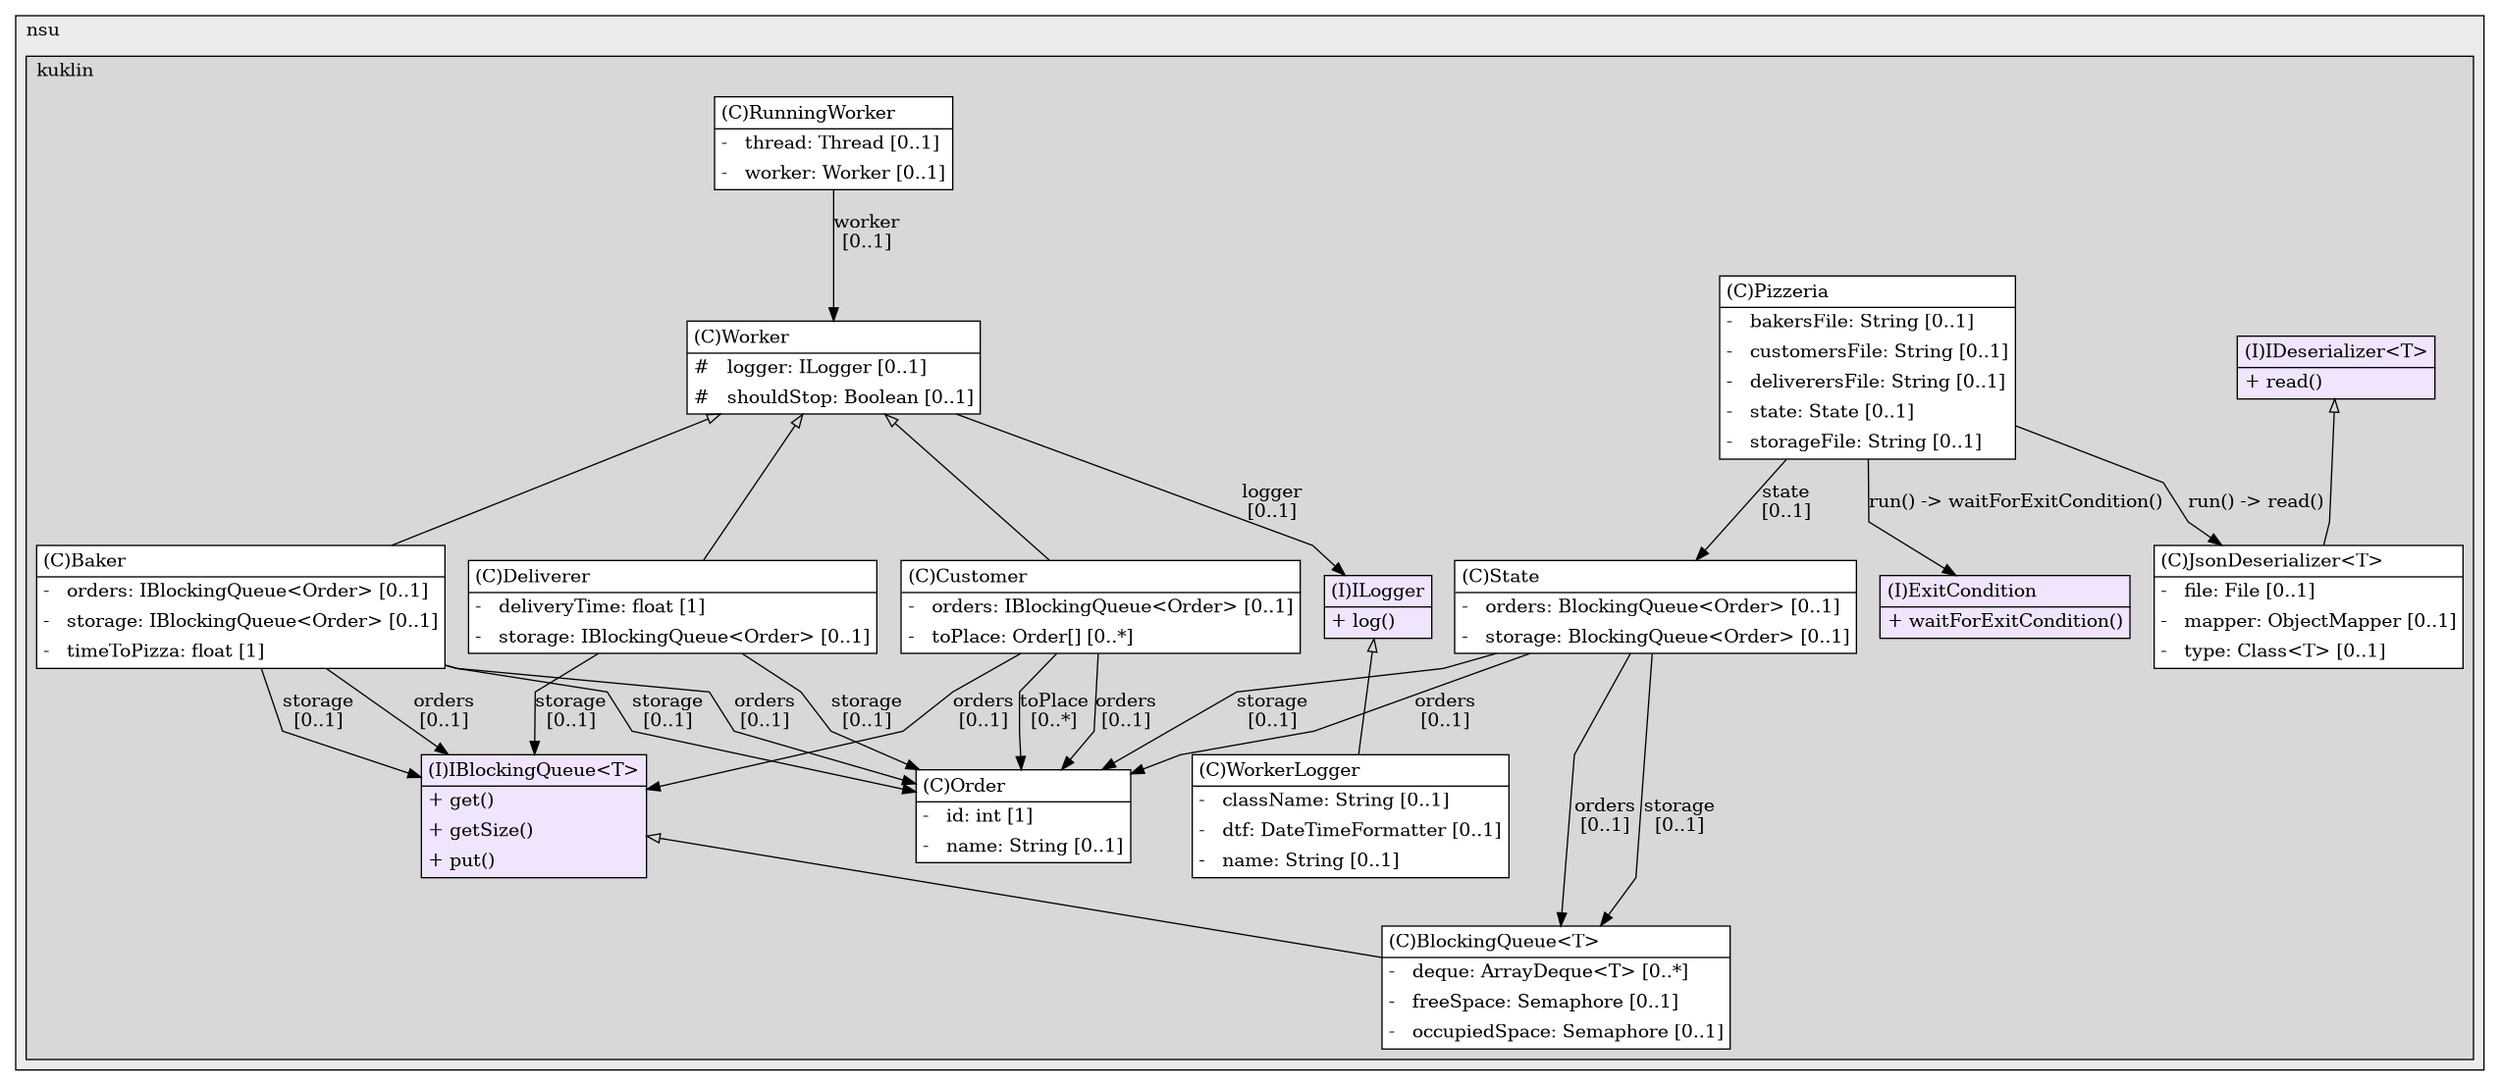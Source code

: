 @startuml

/' diagram meta data start
config=StructureConfiguration;
{
  "projectClassification": {
    "searchMode": "OpenProject", // OpenProject, AllProjects
    "includedProjects": "",
    "pathEndKeywords": "*.impl",
    "isClientPath": "",
    "isClientName": "",
    "isTestPath": "",
    "isTestName": "",
    "isMappingPath": "",
    "isMappingName": "",
    "isDataAccessPath": "",
    "isDataAccessName": "",
    "isDataStructurePath": "",
    "isDataStructureName": "",
    "isInterfaceStructuresPath": "",
    "isInterfaceStructuresName": "",
    "isEntryPointPath": "",
    "isEntryPointName": "",
    "treatFinalFieldsAsMandatory": false
  },
  "graphRestriction": {
    "classPackageExcludeFilter": "",
    "classPackageIncludeFilter": "",
    "classNameExcludeFilter": "",
    "classNameIncludeFilter": "",
    "methodNameExcludeFilter": "",
    "methodNameIncludeFilter": "",
    "removeByInheritance": "", // inheritance/annotation based filtering is done in a second step
    "removeByAnnotation": "",
    "removeByClassPackage": "", // cleanup the graph after inheritance/annotation based filtering is done
    "removeByClassName": "",
    "cutMappings": false,
    "cutEnum": true,
    "cutTests": true,
    "cutClient": true,
    "cutDataAccess": false,
    "cutInterfaceStructures": false,
    "cutDataStructures": false,
    "cutGetterAndSetter": true,
    "cutConstructors": true
  },
  "graphTraversal": {
    "forwardDepth": 10,
    "backwardDepth": 10,
    "classPackageExcludeFilter": "",
    "classPackageIncludeFilter": "",
    "classNameExcludeFilter": "",
    "classNameIncludeFilter": "",
    "methodNameExcludeFilter": "",
    "methodNameIncludeFilter": "",
    "hideMappings": false,
    "hideDataStructures": false,
    "hidePrivateMethods": false,
    "hideInterfaceCalls": false, // indirection: implementation -> interface (is hidden) -> implementation
    "onlyShowApplicationEntryPoints": false, // root node is included
    "useMethodCallsForStructureDiagram": "ForwardOnly" // ForwardOnly, BothDirections, No
  },
  "details": {
    "aggregation": "GroupByClass", // ByClass, GroupByClass, None
    "showClassGenericTypes": true,
    "showMethods": false,
    "showMethodParameterNames": false,
    "showMethodParameterTypes": false,
    "showMethodReturnType": false,
    "showPackageLevels": 2,
    "showDetailedClassStructure": true
  },
  "rootClass": "ru.nsu.kuklin.pizzeria.Pizzeria",
  "extensionCallbackMethod": "" // qualified.class.name#methodName - signature: public static String method(String)
}
diagram meta data end '/



digraph g {
    rankdir="TB"
    splines=polyline
    

'nodes 
subgraph cluster_109392 { 
   	label=nsu
	labeljust=l
	fillcolor="#ececec"
	style=filled
   
   subgraph cluster_1255026446 { 
   	label=kuklin
	labeljust=l
	fillcolor="#d8d8d8"
	style=filled
   
   Baker1387497538[
	label=<<TABLE BORDER="1" CELLBORDER="0" CELLPADDING="4" CELLSPACING="0">
<TR><TD ALIGN="LEFT" >(C)Baker</TD></TR>
<HR/>
<TR><TD ALIGN="LEFT" >-   orders: IBlockingQueue&lt;Order&gt; [0..1]</TD></TR>
<TR><TD ALIGN="LEFT" >-   storage: IBlockingQueue&lt;Order&gt; [0..1]</TD></TR>
<TR><TD ALIGN="LEFT" >-   timeToPizza: float [1]</TD></TR>
</TABLE>>
	style=filled
	margin=0
	shape=plaintext
	fillcolor="#FFFFFF"
];

BlockingQueue1373054186[
	label=<<TABLE BORDER="1" CELLBORDER="0" CELLPADDING="4" CELLSPACING="0">
<TR><TD ALIGN="LEFT" >(C)BlockingQueue&lt;T&gt;</TD></TR>
<HR/>
<TR><TD ALIGN="LEFT" >-   deque: ArrayDeque&lt;T&gt; [0..*]</TD></TR>
<TR><TD ALIGN="LEFT" >-   freeSpace: Semaphore [0..1]</TD></TR>
<TR><TD ALIGN="LEFT" >-   occupiedSpace: Semaphore [0..1]</TD></TR>
</TABLE>>
	style=filled
	margin=0
	shape=plaintext
	fillcolor="#FFFFFF"
];

Customer1912945735[
	label=<<TABLE BORDER="1" CELLBORDER="0" CELLPADDING="4" CELLSPACING="0">
<TR><TD ALIGN="LEFT" >(C)Customer</TD></TR>
<HR/>
<TR><TD ALIGN="LEFT" >-   orders: IBlockingQueue&lt;Order&gt; [0..1]</TD></TR>
<TR><TD ALIGN="LEFT" >-   toPlace: Order[] [0..*]</TD></TR>
</TABLE>>
	style=filled
	margin=0
	shape=plaintext
	fillcolor="#FFFFFF"
];

Deliverer1025665001[
	label=<<TABLE BORDER="1" CELLBORDER="0" CELLPADDING="4" CELLSPACING="0">
<TR><TD ALIGN="LEFT" >(C)Deliverer</TD></TR>
<HR/>
<TR><TD ALIGN="LEFT" >-   deliveryTime: float [1]</TD></TR>
<TR><TD ALIGN="LEFT" >-   storage: IBlockingQueue&lt;Order&gt; [0..1]</TD></TR>
</TABLE>>
	style=filled
	margin=0
	shape=plaintext
	fillcolor="#FFFFFF"
];

ExitCondition1114069069[
	label=<<TABLE BORDER="1" CELLBORDER="0" CELLPADDING="4" CELLSPACING="0">
<TR><TD ALIGN="LEFT" >(I)ExitCondition</TD></TR>
<HR/>
<TR><TD ALIGN="LEFT" >+ waitForExitCondition()</TD></TR>
</TABLE>>
	style=filled
	margin=0
	shape=plaintext
	fillcolor="#F1E5FD"
];

IBlockingQueue1373054186[
	label=<<TABLE BORDER="1" CELLBORDER="0" CELLPADDING="4" CELLSPACING="0">
<TR><TD ALIGN="LEFT" >(I)IBlockingQueue&lt;T&gt;</TD></TR>
<HR/>
<TR><TD ALIGN="LEFT" >+ get()</TD></TR>
<TR><TD ALIGN="LEFT" >+ getSize()</TD></TR>
<TR><TD ALIGN="LEFT" >+ put()</TD></TR>
</TABLE>>
	style=filled
	margin=0
	shape=plaintext
	fillcolor="#F1E5FD"
];

IDeserializer2019290815[
	label=<<TABLE BORDER="1" CELLBORDER="0" CELLPADDING="4" CELLSPACING="0">
<TR><TD ALIGN="LEFT" >(I)IDeserializer&lt;T&gt;</TD></TR>
<HR/>
<TR><TD ALIGN="LEFT" >+ read()</TD></TR>
</TABLE>>
	style=filled
	margin=0
	shape=plaintext
	fillcolor="#F1E5FD"
];

ILogger2019290815[
	label=<<TABLE BORDER="1" CELLBORDER="0" CELLPADDING="4" CELLSPACING="0">
<TR><TD ALIGN="LEFT" >(I)ILogger</TD></TR>
<HR/>
<TR><TD ALIGN="LEFT" >+ log()</TD></TR>
</TABLE>>
	style=filled
	margin=0
	shape=plaintext
	fillcolor="#F1E5FD"
];

JsonDeserializer2019290815[
	label=<<TABLE BORDER="1" CELLBORDER="0" CELLPADDING="4" CELLSPACING="0">
<TR><TD ALIGN="LEFT" >(C)JsonDeserializer&lt;T&gt;</TD></TR>
<HR/>
<TR><TD ALIGN="LEFT" >-   file: File [0..1]</TD></TR>
<TR><TD ALIGN="LEFT" >-   mapper: ObjectMapper [0..1]</TD></TR>
<TR><TD ALIGN="LEFT" >-   type: Class&lt;T&gt; [0..1]</TD></TR>
</TABLE>>
	style=filled
	margin=0
	shape=plaintext
	fillcolor="#FFFFFF"
];

Order1114069069[
	label=<<TABLE BORDER="1" CELLBORDER="0" CELLPADDING="4" CELLSPACING="0">
<TR><TD ALIGN="LEFT" >(C)Order</TD></TR>
<HR/>
<TR><TD ALIGN="LEFT" >-   id: int [1]</TD></TR>
<TR><TD ALIGN="LEFT" >-   name: String [0..1]</TD></TR>
</TABLE>>
	style=filled
	margin=0
	shape=plaintext
	fillcolor="#FFFFFF"
];

Pizzeria1114069069[
	label=<<TABLE BORDER="1" CELLBORDER="0" CELLPADDING="4" CELLSPACING="0">
<TR><TD ALIGN="LEFT" >(C)Pizzeria</TD></TR>
<HR/>
<TR><TD ALIGN="LEFT" >-   bakersFile: String [0..1]</TD></TR>
<TR><TD ALIGN="LEFT" >-   customersFile: String [0..1]</TD></TR>
<TR><TD ALIGN="LEFT" >-   deliverersFile: String [0..1]</TD></TR>
<TR><TD ALIGN="LEFT" >-   state: State [0..1]</TD></TR>
<TR><TD ALIGN="LEFT" >-   storageFile: String [0..1]</TD></TR>
</TABLE>>
	style=filled
	margin=0
	shape=plaintext
	fillcolor="#FFFFFF"
];

RunningWorker1114069069[
	label=<<TABLE BORDER="1" CELLBORDER="0" CELLPADDING="4" CELLSPACING="0">
<TR><TD ALIGN="LEFT" >(C)RunningWorker</TD></TR>
<HR/>
<TR><TD ALIGN="LEFT" >-   thread: Thread [0..1]</TD></TR>
<TR><TD ALIGN="LEFT" >-   worker: Worker [0..1]</TD></TR>
</TABLE>>
	style=filled
	margin=0
	shape=plaintext
	fillcolor="#FFFFFF"
];

State1114069069[
	label=<<TABLE BORDER="1" CELLBORDER="0" CELLPADDING="4" CELLSPACING="0">
<TR><TD ALIGN="LEFT" >(C)State</TD></TR>
<HR/>
<TR><TD ALIGN="LEFT" >-   orders: BlockingQueue&lt;Order&gt; [0..1]</TD></TR>
<TR><TD ALIGN="LEFT" >-   storage: BlockingQueue&lt;Order&gt; [0..1]</TD></TR>
</TABLE>>
	style=filled
	margin=0
	shape=plaintext
	fillcolor="#FFFFFF"
];

Worker551604761[
	label=<<TABLE BORDER="1" CELLBORDER="0" CELLPADDING="4" CELLSPACING="0">
<TR><TD ALIGN="LEFT" >(C)Worker</TD></TR>
<HR/>
<TR><TD ALIGN="LEFT" >#   logger: ILogger [0..1]</TD></TR>
<TR><TD ALIGN="LEFT" >#   shouldStop: Boolean [0..1]</TD></TR>
</TABLE>>
	style=filled
	margin=0
	shape=plaintext
	fillcolor="#FFFFFF"
];

WorkerLogger2019290815[
	label=<<TABLE BORDER="1" CELLBORDER="0" CELLPADDING="4" CELLSPACING="0">
<TR><TD ALIGN="LEFT" >(C)WorkerLogger</TD></TR>
<HR/>
<TR><TD ALIGN="LEFT" >-   className: String [0..1]</TD></TR>
<TR><TD ALIGN="LEFT" >-   dtf: DateTimeFormatter [0..1]</TD></TR>
<TR><TD ALIGN="LEFT" >-   name: String [0..1]</TD></TR>
</TABLE>>
	style=filled
	margin=0
	shape=plaintext
	fillcolor="#FFFFFF"
];
} 
} 

'edges    
Baker1387497538 -> IBlockingQueue1373054186[label="orders
[0..1]"];
Baker1387497538 -> IBlockingQueue1373054186[label="storage
[0..1]"];
Baker1387497538 -> Order1114069069[label="orders
[0..1]"];
Baker1387497538 -> Order1114069069[label="storage
[0..1]"];
Customer1912945735 -> IBlockingQueue1373054186[label="orders
[0..1]"];
Customer1912945735 -> Order1114069069[label="orders
[0..1]"];
Customer1912945735 -> Order1114069069[label="toPlace
[0..*]"];
Deliverer1025665001 -> IBlockingQueue1373054186[label="storage
[0..1]"];
Deliverer1025665001 -> Order1114069069[label="storage
[0..1]"];
IBlockingQueue1373054186 -> BlockingQueue1373054186[arrowhead=none, arrowtail=empty, dir=both];
IDeserializer2019290815 -> JsonDeserializer2019290815[arrowhead=none, arrowtail=empty, dir=both];
ILogger2019290815 -> WorkerLogger2019290815[arrowhead=none, arrowtail=empty, dir=both];
Pizzeria1114069069 -> ExitCondition1114069069[label="run() -> waitForExitCondition()"];
Pizzeria1114069069 -> JsonDeserializer2019290815[label="run() -> read()"];
Pizzeria1114069069 -> State1114069069[label="state
[0..1]"];
RunningWorker1114069069 -> Worker551604761[label="worker
[0..1]"];
State1114069069 -> BlockingQueue1373054186[label="orders
[0..1]"];
State1114069069 -> BlockingQueue1373054186[label="storage
[0..1]"];
State1114069069 -> Order1114069069[label="orders
[0..1]"];
State1114069069 -> Order1114069069[label="storage
[0..1]"];
Worker551604761 -> Baker1387497538[arrowhead=none, arrowtail=empty, dir=both];
Worker551604761 -> Customer1912945735[arrowhead=none, arrowtail=empty, dir=both];
Worker551604761 -> Deliverer1025665001[arrowhead=none, arrowtail=empty, dir=both];
Worker551604761 -> ILogger2019290815[label="logger
[0..1]"];
    
}
@enduml